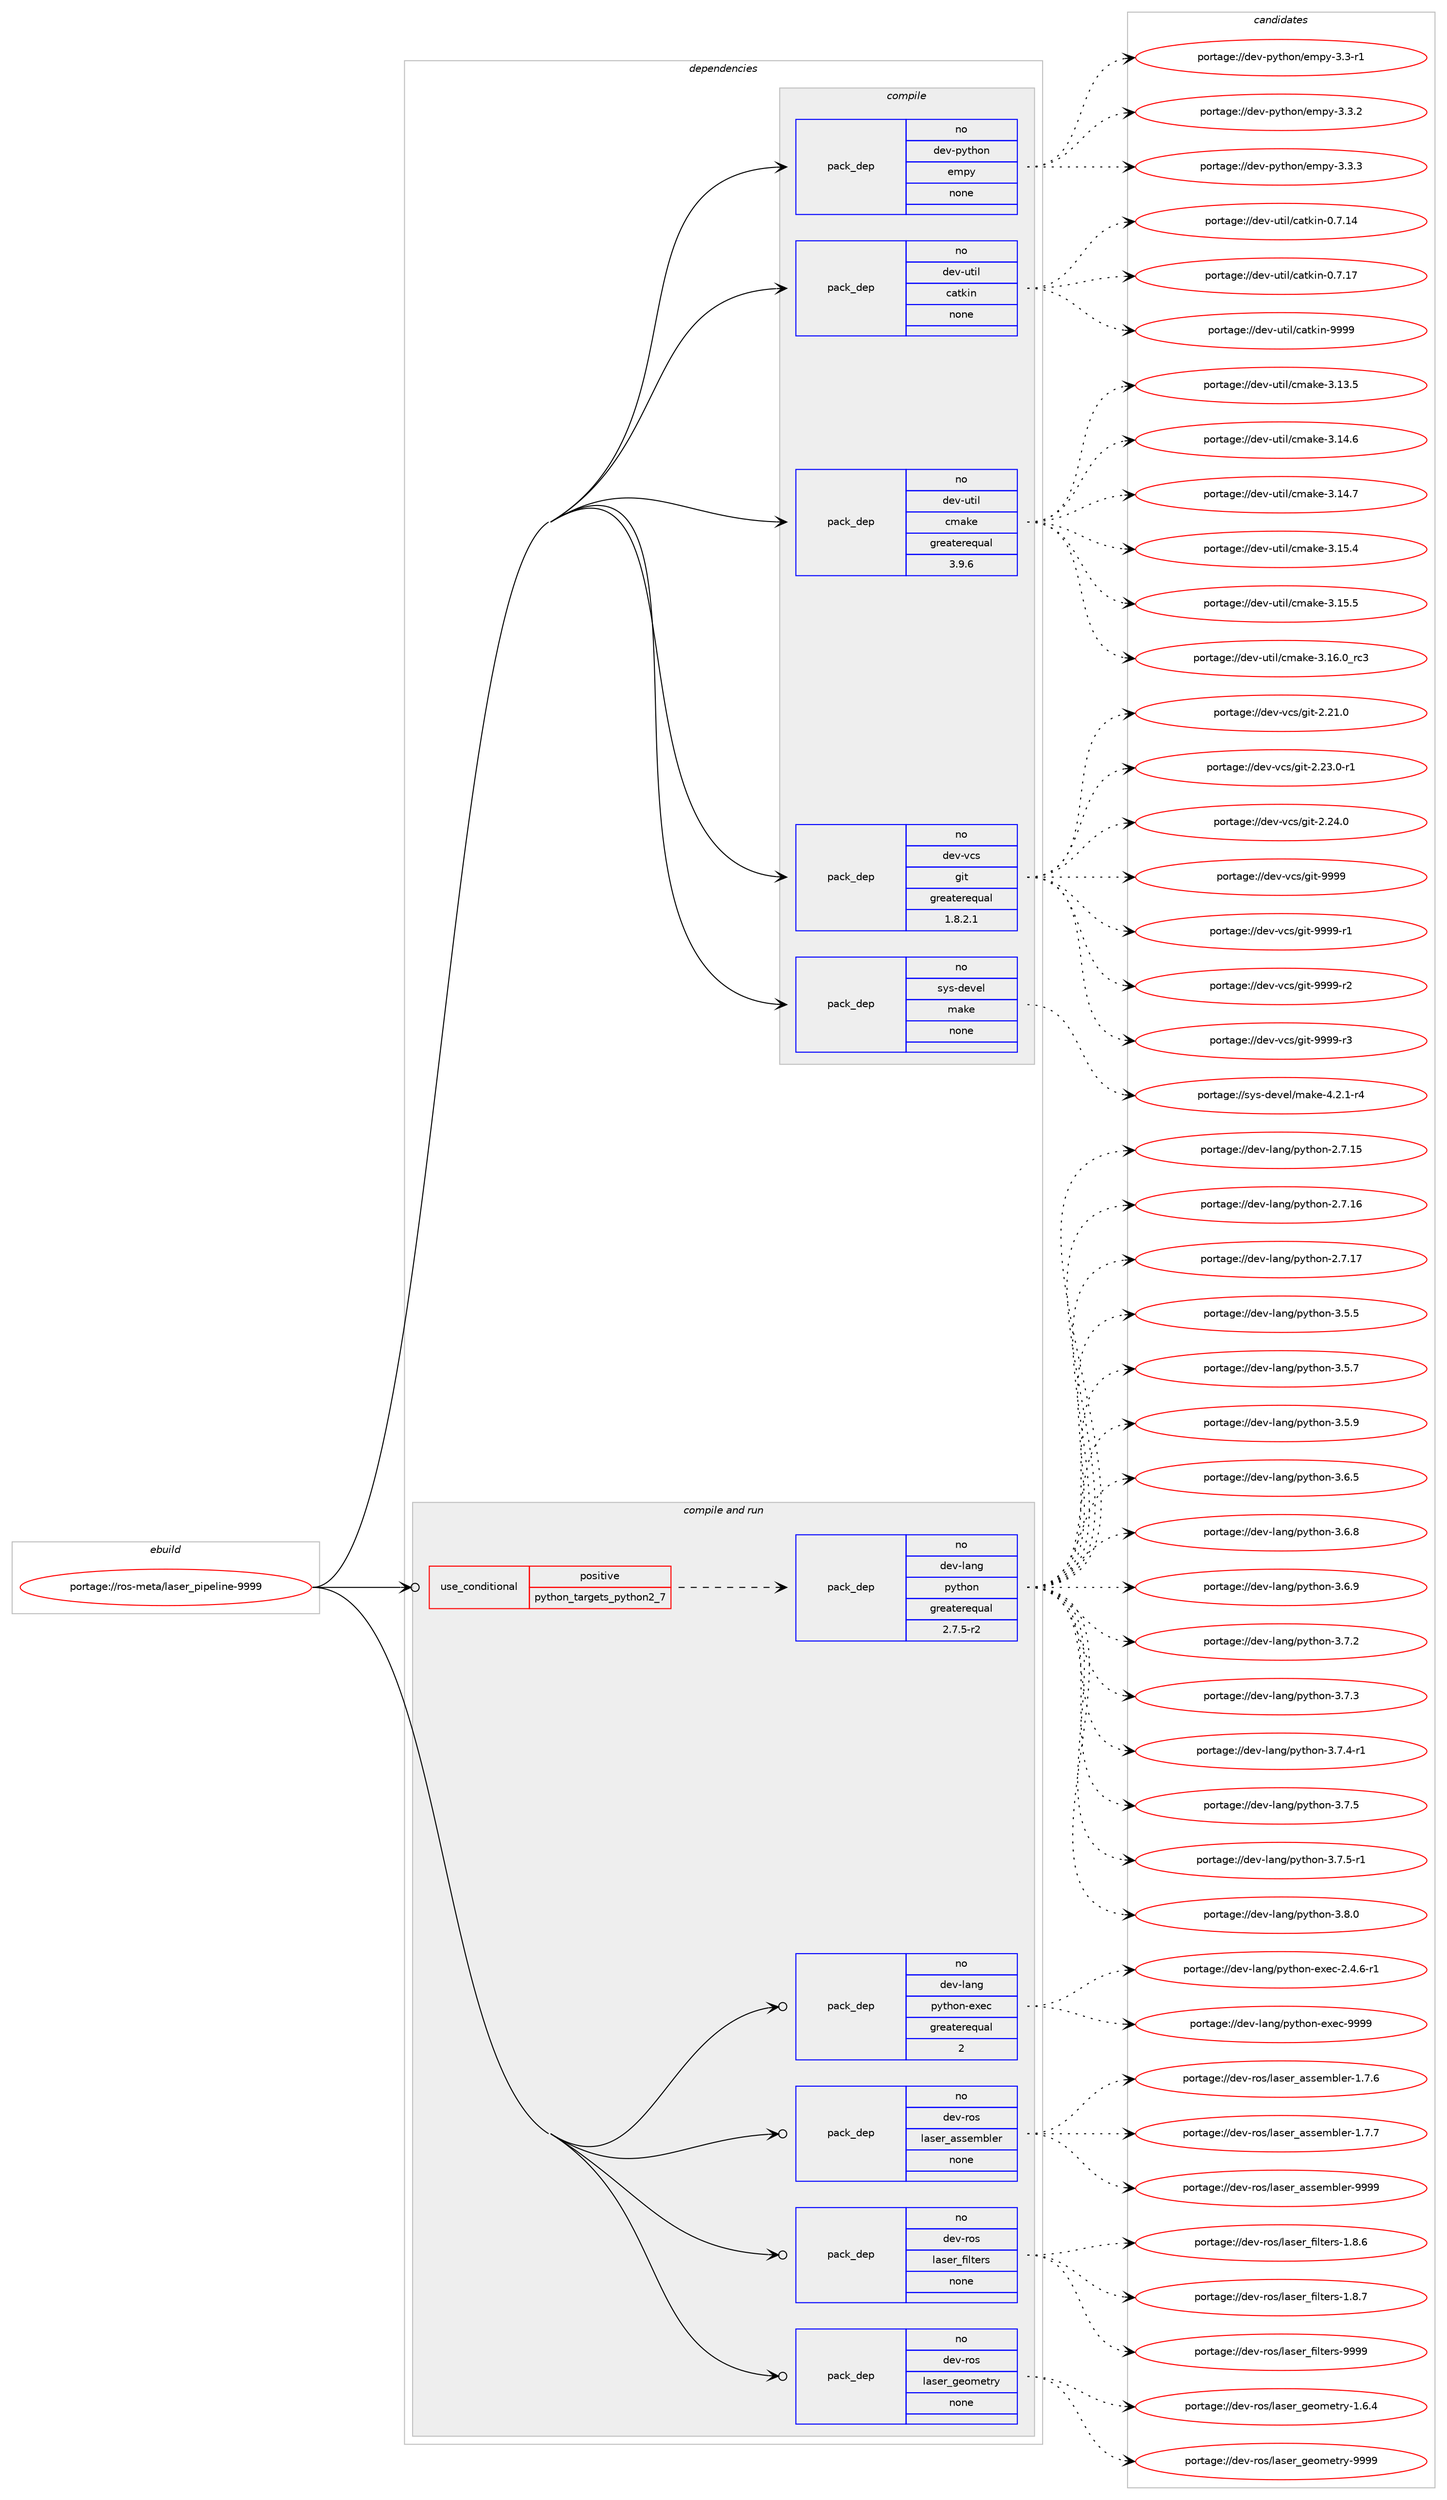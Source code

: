 digraph prolog {

# *************
# Graph options
# *************

newrank=true;
concentrate=true;
compound=true;
graph [rankdir=LR,fontname=Helvetica,fontsize=10,ranksep=1.5];#, ranksep=2.5, nodesep=0.2];
edge  [arrowhead=vee];
node  [fontname=Helvetica,fontsize=10];

# **********
# The ebuild
# **********

subgraph cluster_leftcol {
color=gray;
rank=same;
label=<<i>ebuild</i>>;
id [label="portage://ros-meta/laser_pipeline-9999", color=red, width=4, href="../ros-meta/laser_pipeline-9999.svg"];
}

# ****************
# The dependencies
# ****************

subgraph cluster_midcol {
color=gray;
label=<<i>dependencies</i>>;
subgraph cluster_compile {
fillcolor="#eeeeee";
style=filled;
label=<<i>compile</i>>;
subgraph pack278862 {
dependency380144 [label=<<TABLE BORDER="0" CELLBORDER="1" CELLSPACING="0" CELLPADDING="4" WIDTH="220"><TR><TD ROWSPAN="6" CELLPADDING="30">pack_dep</TD></TR><TR><TD WIDTH="110">no</TD></TR><TR><TD>dev-python</TD></TR><TR><TD>empy</TD></TR><TR><TD>none</TD></TR><TR><TD></TD></TR></TABLE>>, shape=none, color=blue];
}
id:e -> dependency380144:w [weight=20,style="solid",arrowhead="vee"];
subgraph pack278863 {
dependency380145 [label=<<TABLE BORDER="0" CELLBORDER="1" CELLSPACING="0" CELLPADDING="4" WIDTH="220"><TR><TD ROWSPAN="6" CELLPADDING="30">pack_dep</TD></TR><TR><TD WIDTH="110">no</TD></TR><TR><TD>dev-util</TD></TR><TR><TD>catkin</TD></TR><TR><TD>none</TD></TR><TR><TD></TD></TR></TABLE>>, shape=none, color=blue];
}
id:e -> dependency380145:w [weight=20,style="solid",arrowhead="vee"];
subgraph pack278864 {
dependency380146 [label=<<TABLE BORDER="0" CELLBORDER="1" CELLSPACING="0" CELLPADDING="4" WIDTH="220"><TR><TD ROWSPAN="6" CELLPADDING="30">pack_dep</TD></TR><TR><TD WIDTH="110">no</TD></TR><TR><TD>dev-util</TD></TR><TR><TD>cmake</TD></TR><TR><TD>greaterequal</TD></TR><TR><TD>3.9.6</TD></TR></TABLE>>, shape=none, color=blue];
}
id:e -> dependency380146:w [weight=20,style="solid",arrowhead="vee"];
subgraph pack278865 {
dependency380147 [label=<<TABLE BORDER="0" CELLBORDER="1" CELLSPACING="0" CELLPADDING="4" WIDTH="220"><TR><TD ROWSPAN="6" CELLPADDING="30">pack_dep</TD></TR><TR><TD WIDTH="110">no</TD></TR><TR><TD>dev-vcs</TD></TR><TR><TD>git</TD></TR><TR><TD>greaterequal</TD></TR><TR><TD>1.8.2.1</TD></TR></TABLE>>, shape=none, color=blue];
}
id:e -> dependency380147:w [weight=20,style="solid",arrowhead="vee"];
subgraph pack278866 {
dependency380148 [label=<<TABLE BORDER="0" CELLBORDER="1" CELLSPACING="0" CELLPADDING="4" WIDTH="220"><TR><TD ROWSPAN="6" CELLPADDING="30">pack_dep</TD></TR><TR><TD WIDTH="110">no</TD></TR><TR><TD>sys-devel</TD></TR><TR><TD>make</TD></TR><TR><TD>none</TD></TR><TR><TD></TD></TR></TABLE>>, shape=none, color=blue];
}
id:e -> dependency380148:w [weight=20,style="solid",arrowhead="vee"];
}
subgraph cluster_compileandrun {
fillcolor="#eeeeee";
style=filled;
label=<<i>compile and run</i>>;
subgraph cond94864 {
dependency380149 [label=<<TABLE BORDER="0" CELLBORDER="1" CELLSPACING="0" CELLPADDING="4"><TR><TD ROWSPAN="3" CELLPADDING="10">use_conditional</TD></TR><TR><TD>positive</TD></TR><TR><TD>python_targets_python2_7</TD></TR></TABLE>>, shape=none, color=red];
subgraph pack278867 {
dependency380150 [label=<<TABLE BORDER="0" CELLBORDER="1" CELLSPACING="0" CELLPADDING="4" WIDTH="220"><TR><TD ROWSPAN="6" CELLPADDING="30">pack_dep</TD></TR><TR><TD WIDTH="110">no</TD></TR><TR><TD>dev-lang</TD></TR><TR><TD>python</TD></TR><TR><TD>greaterequal</TD></TR><TR><TD>2.7.5-r2</TD></TR></TABLE>>, shape=none, color=blue];
}
dependency380149:e -> dependency380150:w [weight=20,style="dashed",arrowhead="vee"];
}
id:e -> dependency380149:w [weight=20,style="solid",arrowhead="odotvee"];
subgraph pack278868 {
dependency380151 [label=<<TABLE BORDER="0" CELLBORDER="1" CELLSPACING="0" CELLPADDING="4" WIDTH="220"><TR><TD ROWSPAN="6" CELLPADDING="30">pack_dep</TD></TR><TR><TD WIDTH="110">no</TD></TR><TR><TD>dev-lang</TD></TR><TR><TD>python-exec</TD></TR><TR><TD>greaterequal</TD></TR><TR><TD>2</TD></TR></TABLE>>, shape=none, color=blue];
}
id:e -> dependency380151:w [weight=20,style="solid",arrowhead="odotvee"];
subgraph pack278869 {
dependency380152 [label=<<TABLE BORDER="0" CELLBORDER="1" CELLSPACING="0" CELLPADDING="4" WIDTH="220"><TR><TD ROWSPAN="6" CELLPADDING="30">pack_dep</TD></TR><TR><TD WIDTH="110">no</TD></TR><TR><TD>dev-ros</TD></TR><TR><TD>laser_assembler</TD></TR><TR><TD>none</TD></TR><TR><TD></TD></TR></TABLE>>, shape=none, color=blue];
}
id:e -> dependency380152:w [weight=20,style="solid",arrowhead="odotvee"];
subgraph pack278870 {
dependency380153 [label=<<TABLE BORDER="0" CELLBORDER="1" CELLSPACING="0" CELLPADDING="4" WIDTH="220"><TR><TD ROWSPAN="6" CELLPADDING="30">pack_dep</TD></TR><TR><TD WIDTH="110">no</TD></TR><TR><TD>dev-ros</TD></TR><TR><TD>laser_filters</TD></TR><TR><TD>none</TD></TR><TR><TD></TD></TR></TABLE>>, shape=none, color=blue];
}
id:e -> dependency380153:w [weight=20,style="solid",arrowhead="odotvee"];
subgraph pack278871 {
dependency380154 [label=<<TABLE BORDER="0" CELLBORDER="1" CELLSPACING="0" CELLPADDING="4" WIDTH="220"><TR><TD ROWSPAN="6" CELLPADDING="30">pack_dep</TD></TR><TR><TD WIDTH="110">no</TD></TR><TR><TD>dev-ros</TD></TR><TR><TD>laser_geometry</TD></TR><TR><TD>none</TD></TR><TR><TD></TD></TR></TABLE>>, shape=none, color=blue];
}
id:e -> dependency380154:w [weight=20,style="solid",arrowhead="odotvee"];
}
subgraph cluster_run {
fillcolor="#eeeeee";
style=filled;
label=<<i>run</i>>;
}
}

# **************
# The candidates
# **************

subgraph cluster_choices {
rank=same;
color=gray;
label=<<i>candidates</i>>;

subgraph choice278862 {
color=black;
nodesep=1;
choiceportage1001011184511212111610411111047101109112121455146514511449 [label="portage://dev-python/empy-3.3-r1", color=red, width=4,href="../dev-python/empy-3.3-r1.svg"];
choiceportage1001011184511212111610411111047101109112121455146514650 [label="portage://dev-python/empy-3.3.2", color=red, width=4,href="../dev-python/empy-3.3.2.svg"];
choiceportage1001011184511212111610411111047101109112121455146514651 [label="portage://dev-python/empy-3.3.3", color=red, width=4,href="../dev-python/empy-3.3.3.svg"];
dependency380144:e -> choiceportage1001011184511212111610411111047101109112121455146514511449:w [style=dotted,weight="100"];
dependency380144:e -> choiceportage1001011184511212111610411111047101109112121455146514650:w [style=dotted,weight="100"];
dependency380144:e -> choiceportage1001011184511212111610411111047101109112121455146514651:w [style=dotted,weight="100"];
}
subgraph choice278863 {
color=black;
nodesep=1;
choiceportage1001011184511711610510847999711610710511045484655464952 [label="portage://dev-util/catkin-0.7.14", color=red, width=4,href="../dev-util/catkin-0.7.14.svg"];
choiceportage1001011184511711610510847999711610710511045484655464955 [label="portage://dev-util/catkin-0.7.17", color=red, width=4,href="../dev-util/catkin-0.7.17.svg"];
choiceportage100101118451171161051084799971161071051104557575757 [label="portage://dev-util/catkin-9999", color=red, width=4,href="../dev-util/catkin-9999.svg"];
dependency380145:e -> choiceportage1001011184511711610510847999711610710511045484655464952:w [style=dotted,weight="100"];
dependency380145:e -> choiceportage1001011184511711610510847999711610710511045484655464955:w [style=dotted,weight="100"];
dependency380145:e -> choiceportage100101118451171161051084799971161071051104557575757:w [style=dotted,weight="100"];
}
subgraph choice278864 {
color=black;
nodesep=1;
choiceportage1001011184511711610510847991099710710145514649514653 [label="portage://dev-util/cmake-3.13.5", color=red, width=4,href="../dev-util/cmake-3.13.5.svg"];
choiceportage1001011184511711610510847991099710710145514649524654 [label="portage://dev-util/cmake-3.14.6", color=red, width=4,href="../dev-util/cmake-3.14.6.svg"];
choiceportage1001011184511711610510847991099710710145514649524655 [label="portage://dev-util/cmake-3.14.7", color=red, width=4,href="../dev-util/cmake-3.14.7.svg"];
choiceportage1001011184511711610510847991099710710145514649534652 [label="portage://dev-util/cmake-3.15.4", color=red, width=4,href="../dev-util/cmake-3.15.4.svg"];
choiceportage1001011184511711610510847991099710710145514649534653 [label="portage://dev-util/cmake-3.15.5", color=red, width=4,href="../dev-util/cmake-3.15.5.svg"];
choiceportage1001011184511711610510847991099710710145514649544648951149951 [label="portage://dev-util/cmake-3.16.0_rc3", color=red, width=4,href="../dev-util/cmake-3.16.0_rc3.svg"];
dependency380146:e -> choiceportage1001011184511711610510847991099710710145514649514653:w [style=dotted,weight="100"];
dependency380146:e -> choiceportage1001011184511711610510847991099710710145514649524654:w [style=dotted,weight="100"];
dependency380146:e -> choiceportage1001011184511711610510847991099710710145514649524655:w [style=dotted,weight="100"];
dependency380146:e -> choiceportage1001011184511711610510847991099710710145514649534652:w [style=dotted,weight="100"];
dependency380146:e -> choiceportage1001011184511711610510847991099710710145514649534653:w [style=dotted,weight="100"];
dependency380146:e -> choiceportage1001011184511711610510847991099710710145514649544648951149951:w [style=dotted,weight="100"];
}
subgraph choice278865 {
color=black;
nodesep=1;
choiceportage10010111845118991154710310511645504650494648 [label="portage://dev-vcs/git-2.21.0", color=red, width=4,href="../dev-vcs/git-2.21.0.svg"];
choiceportage100101118451189911547103105116455046505146484511449 [label="portage://dev-vcs/git-2.23.0-r1", color=red, width=4,href="../dev-vcs/git-2.23.0-r1.svg"];
choiceportage10010111845118991154710310511645504650524648 [label="portage://dev-vcs/git-2.24.0", color=red, width=4,href="../dev-vcs/git-2.24.0.svg"];
choiceportage1001011184511899115471031051164557575757 [label="portage://dev-vcs/git-9999", color=red, width=4,href="../dev-vcs/git-9999.svg"];
choiceportage10010111845118991154710310511645575757574511449 [label="portage://dev-vcs/git-9999-r1", color=red, width=4,href="../dev-vcs/git-9999-r1.svg"];
choiceportage10010111845118991154710310511645575757574511450 [label="portage://dev-vcs/git-9999-r2", color=red, width=4,href="../dev-vcs/git-9999-r2.svg"];
choiceportage10010111845118991154710310511645575757574511451 [label="portage://dev-vcs/git-9999-r3", color=red, width=4,href="../dev-vcs/git-9999-r3.svg"];
dependency380147:e -> choiceportage10010111845118991154710310511645504650494648:w [style=dotted,weight="100"];
dependency380147:e -> choiceportage100101118451189911547103105116455046505146484511449:w [style=dotted,weight="100"];
dependency380147:e -> choiceportage10010111845118991154710310511645504650524648:w [style=dotted,weight="100"];
dependency380147:e -> choiceportage1001011184511899115471031051164557575757:w [style=dotted,weight="100"];
dependency380147:e -> choiceportage10010111845118991154710310511645575757574511449:w [style=dotted,weight="100"];
dependency380147:e -> choiceportage10010111845118991154710310511645575757574511450:w [style=dotted,weight="100"];
dependency380147:e -> choiceportage10010111845118991154710310511645575757574511451:w [style=dotted,weight="100"];
}
subgraph choice278866 {
color=black;
nodesep=1;
choiceportage1151211154510010111810110847109971071014552465046494511452 [label="portage://sys-devel/make-4.2.1-r4", color=red, width=4,href="../sys-devel/make-4.2.1-r4.svg"];
dependency380148:e -> choiceportage1151211154510010111810110847109971071014552465046494511452:w [style=dotted,weight="100"];
}
subgraph choice278867 {
color=black;
nodesep=1;
choiceportage10010111845108971101034711212111610411111045504655464953 [label="portage://dev-lang/python-2.7.15", color=red, width=4,href="../dev-lang/python-2.7.15.svg"];
choiceportage10010111845108971101034711212111610411111045504655464954 [label="portage://dev-lang/python-2.7.16", color=red, width=4,href="../dev-lang/python-2.7.16.svg"];
choiceportage10010111845108971101034711212111610411111045504655464955 [label="portage://dev-lang/python-2.7.17", color=red, width=4,href="../dev-lang/python-2.7.17.svg"];
choiceportage100101118451089711010347112121116104111110455146534653 [label="portage://dev-lang/python-3.5.5", color=red, width=4,href="../dev-lang/python-3.5.5.svg"];
choiceportage100101118451089711010347112121116104111110455146534655 [label="portage://dev-lang/python-3.5.7", color=red, width=4,href="../dev-lang/python-3.5.7.svg"];
choiceportage100101118451089711010347112121116104111110455146534657 [label="portage://dev-lang/python-3.5.9", color=red, width=4,href="../dev-lang/python-3.5.9.svg"];
choiceportage100101118451089711010347112121116104111110455146544653 [label="portage://dev-lang/python-3.6.5", color=red, width=4,href="../dev-lang/python-3.6.5.svg"];
choiceportage100101118451089711010347112121116104111110455146544656 [label="portage://dev-lang/python-3.6.8", color=red, width=4,href="../dev-lang/python-3.6.8.svg"];
choiceportage100101118451089711010347112121116104111110455146544657 [label="portage://dev-lang/python-3.6.9", color=red, width=4,href="../dev-lang/python-3.6.9.svg"];
choiceportage100101118451089711010347112121116104111110455146554650 [label="portage://dev-lang/python-3.7.2", color=red, width=4,href="../dev-lang/python-3.7.2.svg"];
choiceportage100101118451089711010347112121116104111110455146554651 [label="portage://dev-lang/python-3.7.3", color=red, width=4,href="../dev-lang/python-3.7.3.svg"];
choiceportage1001011184510897110103471121211161041111104551465546524511449 [label="portage://dev-lang/python-3.7.4-r1", color=red, width=4,href="../dev-lang/python-3.7.4-r1.svg"];
choiceportage100101118451089711010347112121116104111110455146554653 [label="portage://dev-lang/python-3.7.5", color=red, width=4,href="../dev-lang/python-3.7.5.svg"];
choiceportage1001011184510897110103471121211161041111104551465546534511449 [label="portage://dev-lang/python-3.7.5-r1", color=red, width=4,href="../dev-lang/python-3.7.5-r1.svg"];
choiceportage100101118451089711010347112121116104111110455146564648 [label="portage://dev-lang/python-3.8.0", color=red, width=4,href="../dev-lang/python-3.8.0.svg"];
dependency380150:e -> choiceportage10010111845108971101034711212111610411111045504655464953:w [style=dotted,weight="100"];
dependency380150:e -> choiceportage10010111845108971101034711212111610411111045504655464954:w [style=dotted,weight="100"];
dependency380150:e -> choiceportage10010111845108971101034711212111610411111045504655464955:w [style=dotted,weight="100"];
dependency380150:e -> choiceportage100101118451089711010347112121116104111110455146534653:w [style=dotted,weight="100"];
dependency380150:e -> choiceportage100101118451089711010347112121116104111110455146534655:w [style=dotted,weight="100"];
dependency380150:e -> choiceportage100101118451089711010347112121116104111110455146534657:w [style=dotted,weight="100"];
dependency380150:e -> choiceportage100101118451089711010347112121116104111110455146544653:w [style=dotted,weight="100"];
dependency380150:e -> choiceportage100101118451089711010347112121116104111110455146544656:w [style=dotted,weight="100"];
dependency380150:e -> choiceportage100101118451089711010347112121116104111110455146544657:w [style=dotted,weight="100"];
dependency380150:e -> choiceportage100101118451089711010347112121116104111110455146554650:w [style=dotted,weight="100"];
dependency380150:e -> choiceportage100101118451089711010347112121116104111110455146554651:w [style=dotted,weight="100"];
dependency380150:e -> choiceportage1001011184510897110103471121211161041111104551465546524511449:w [style=dotted,weight="100"];
dependency380150:e -> choiceportage100101118451089711010347112121116104111110455146554653:w [style=dotted,weight="100"];
dependency380150:e -> choiceportage1001011184510897110103471121211161041111104551465546534511449:w [style=dotted,weight="100"];
dependency380150:e -> choiceportage100101118451089711010347112121116104111110455146564648:w [style=dotted,weight="100"];
}
subgraph choice278868 {
color=black;
nodesep=1;
choiceportage10010111845108971101034711212111610411111045101120101994550465246544511449 [label="portage://dev-lang/python-exec-2.4.6-r1", color=red, width=4,href="../dev-lang/python-exec-2.4.6-r1.svg"];
choiceportage10010111845108971101034711212111610411111045101120101994557575757 [label="portage://dev-lang/python-exec-9999", color=red, width=4,href="../dev-lang/python-exec-9999.svg"];
dependency380151:e -> choiceportage10010111845108971101034711212111610411111045101120101994550465246544511449:w [style=dotted,weight="100"];
dependency380151:e -> choiceportage10010111845108971101034711212111610411111045101120101994557575757:w [style=dotted,weight="100"];
}
subgraph choice278869 {
color=black;
nodesep=1;
choiceportage100101118451141111154710897115101114959711511510110998108101114454946554654 [label="portage://dev-ros/laser_assembler-1.7.6", color=red, width=4,href="../dev-ros/laser_assembler-1.7.6.svg"];
choiceportage100101118451141111154710897115101114959711511510110998108101114454946554655 [label="portage://dev-ros/laser_assembler-1.7.7", color=red, width=4,href="../dev-ros/laser_assembler-1.7.7.svg"];
choiceportage1001011184511411111547108971151011149597115115101109981081011144557575757 [label="portage://dev-ros/laser_assembler-9999", color=red, width=4,href="../dev-ros/laser_assembler-9999.svg"];
dependency380152:e -> choiceportage100101118451141111154710897115101114959711511510110998108101114454946554654:w [style=dotted,weight="100"];
dependency380152:e -> choiceportage100101118451141111154710897115101114959711511510110998108101114454946554655:w [style=dotted,weight="100"];
dependency380152:e -> choiceportage1001011184511411111547108971151011149597115115101109981081011144557575757:w [style=dotted,weight="100"];
}
subgraph choice278870 {
color=black;
nodesep=1;
choiceportage10010111845114111115471089711510111495102105108116101114115454946564654 [label="portage://dev-ros/laser_filters-1.8.6", color=red, width=4,href="../dev-ros/laser_filters-1.8.6.svg"];
choiceportage10010111845114111115471089711510111495102105108116101114115454946564655 [label="portage://dev-ros/laser_filters-1.8.7", color=red, width=4,href="../dev-ros/laser_filters-1.8.7.svg"];
choiceportage100101118451141111154710897115101114951021051081161011141154557575757 [label="portage://dev-ros/laser_filters-9999", color=red, width=4,href="../dev-ros/laser_filters-9999.svg"];
dependency380153:e -> choiceportage10010111845114111115471089711510111495102105108116101114115454946564654:w [style=dotted,weight="100"];
dependency380153:e -> choiceportage10010111845114111115471089711510111495102105108116101114115454946564655:w [style=dotted,weight="100"];
dependency380153:e -> choiceportage100101118451141111154710897115101114951021051081161011141154557575757:w [style=dotted,weight="100"];
}
subgraph choice278871 {
color=black;
nodesep=1;
choiceportage10010111845114111115471089711510111495103101111109101116114121454946544652 [label="portage://dev-ros/laser_geometry-1.6.4", color=red, width=4,href="../dev-ros/laser_geometry-1.6.4.svg"];
choiceportage100101118451141111154710897115101114951031011111091011161141214557575757 [label="portage://dev-ros/laser_geometry-9999", color=red, width=4,href="../dev-ros/laser_geometry-9999.svg"];
dependency380154:e -> choiceportage10010111845114111115471089711510111495103101111109101116114121454946544652:w [style=dotted,weight="100"];
dependency380154:e -> choiceportage100101118451141111154710897115101114951031011111091011161141214557575757:w [style=dotted,weight="100"];
}
}

}
